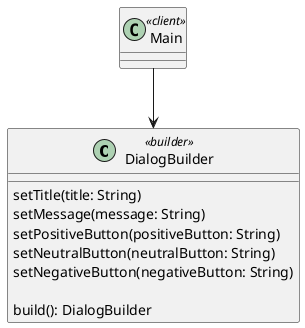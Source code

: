 @startuml
class DialogBuilder <<builder>> {
    {method} setTitle(title: String)
    {method} setMessage(message: String)
    {method} setPositiveButton(positiveButton: String)
    {method} setNeutralButton(neutralButton: String)
    {method} setNegativeButton(negativeButton: String)

    {method} build(): DialogBuilder
}
class Main <<client>>
Main --> DialogBuilder
@enduml